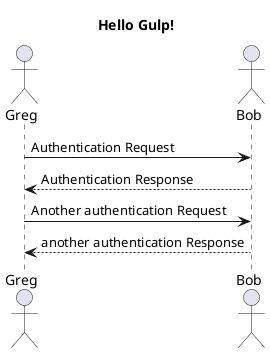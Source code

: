 @startuml
title Hello Gulp!
actor Greg
actor Bob

Greg -> Bob: Authentication Request
Bob --> Greg: Authentication Response

Greg -> Bob: Another authentication Request
Greg <-- Bob: another authentication Response

@enduml